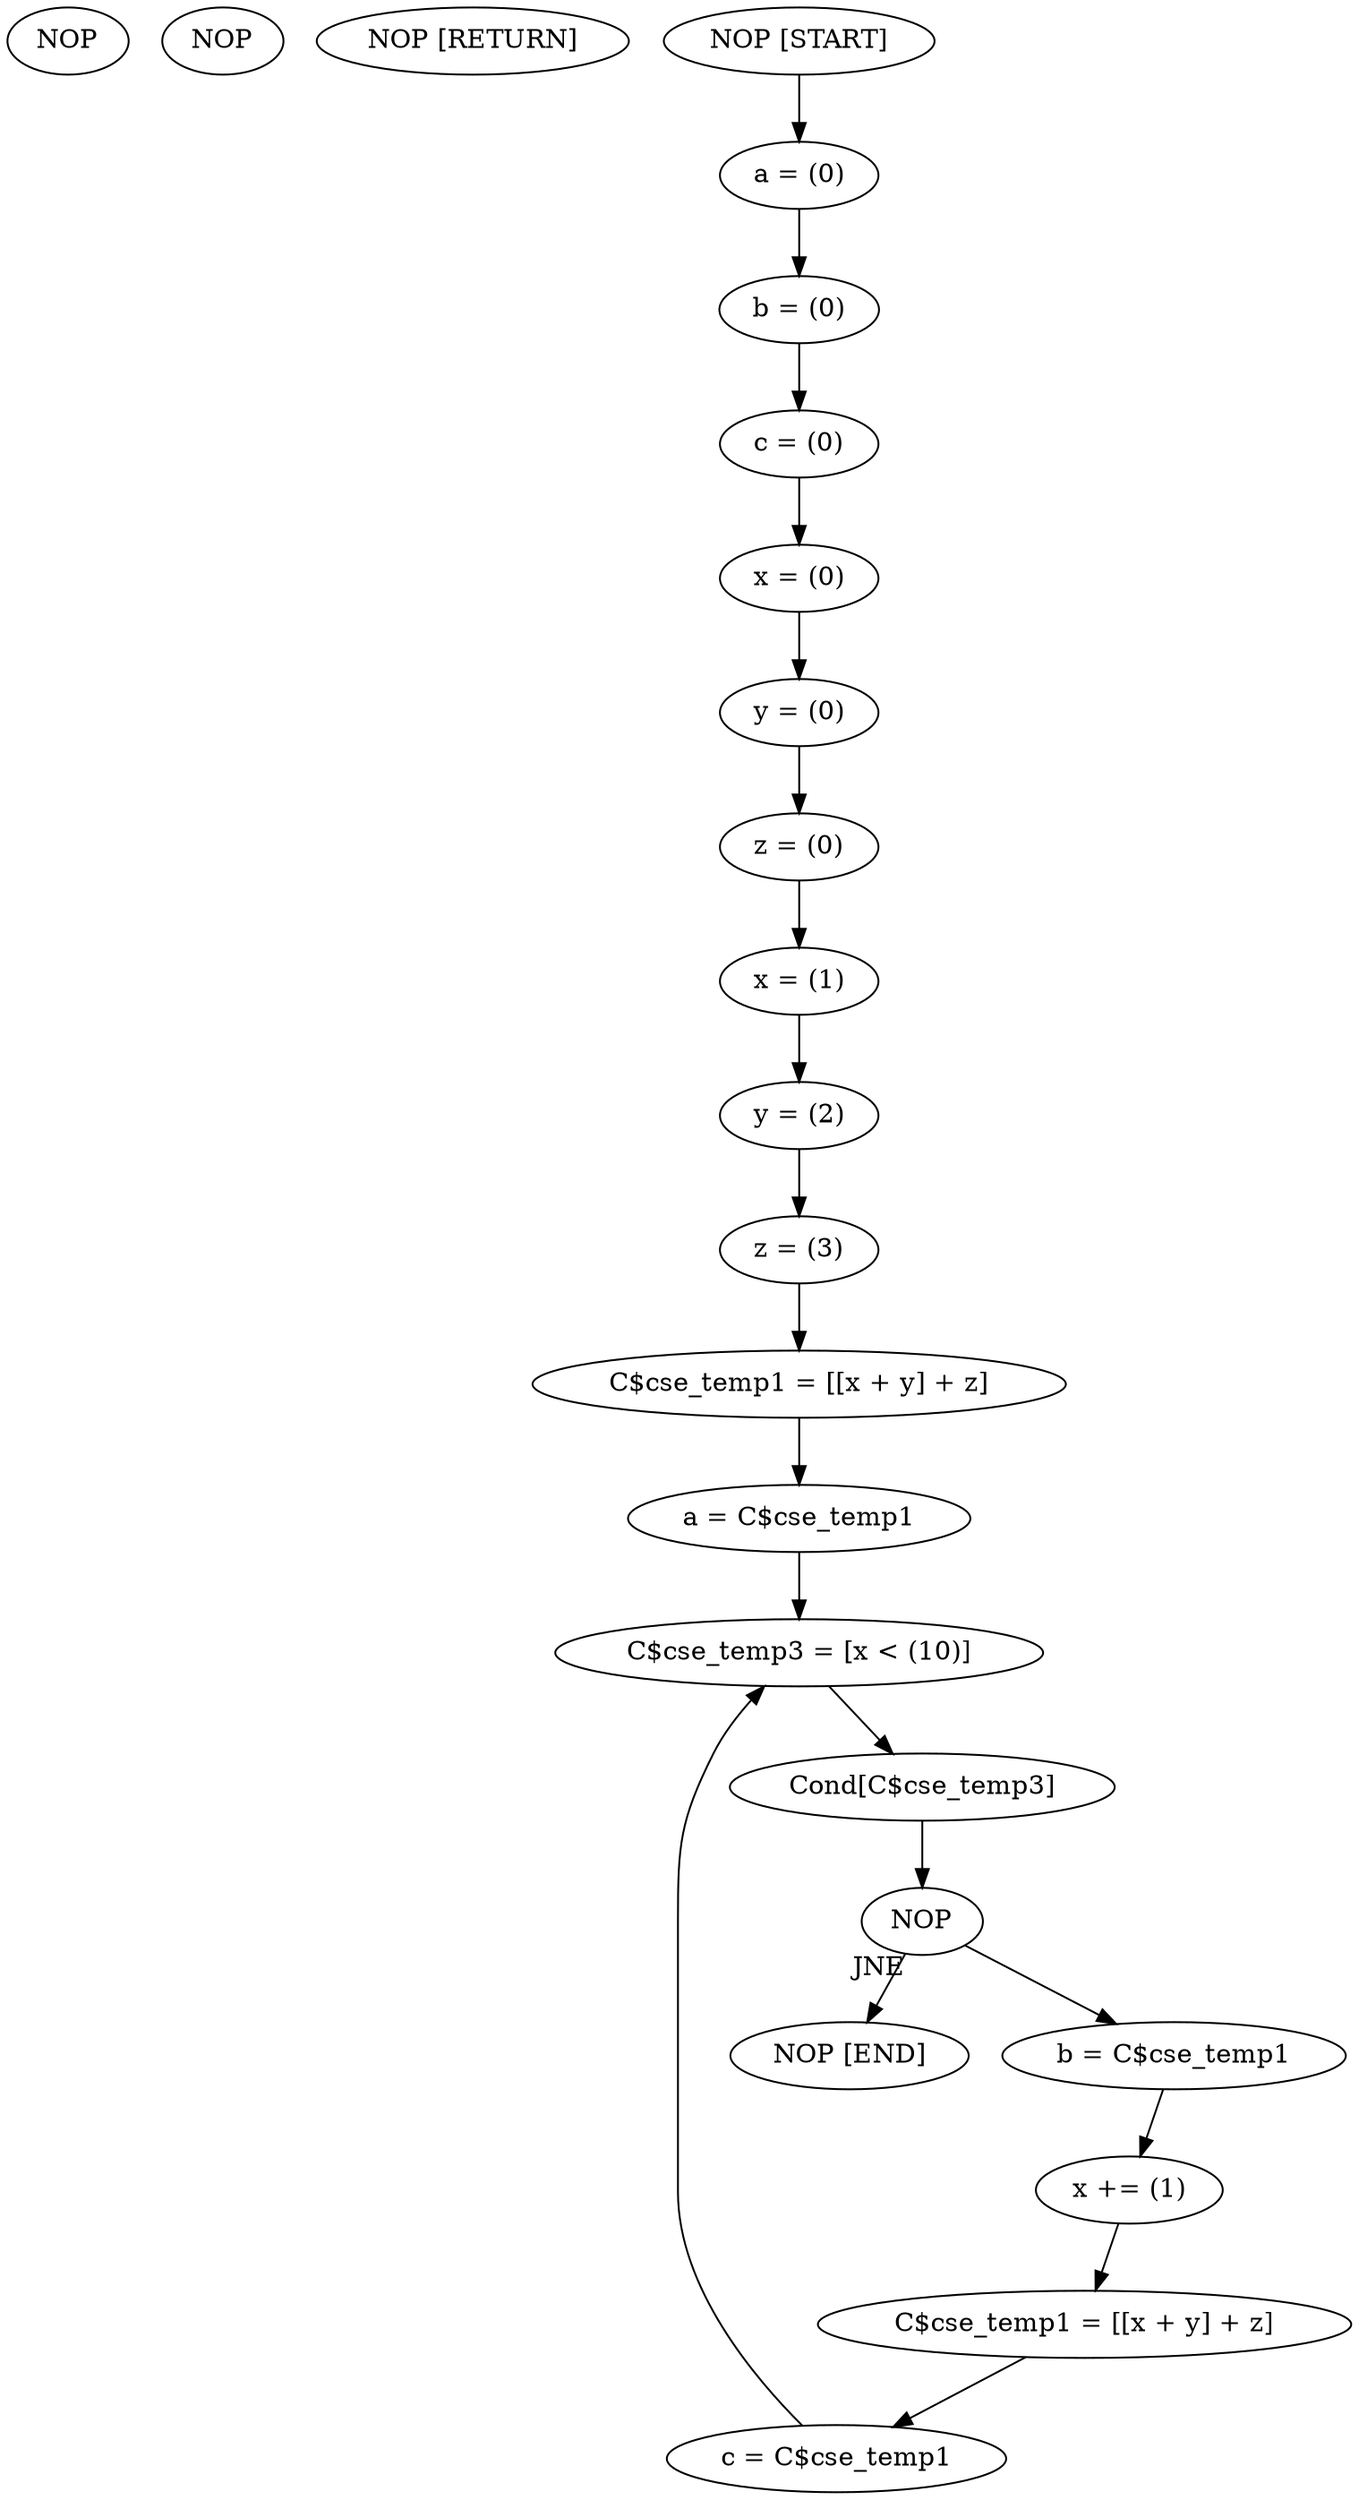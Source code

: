 digraph AST {
0[label="NOP"];
1[label="NOP"];
2[label="NOP [RETURN]"];
3[label="NOP [START]"];
3 -> 4;
5[label="NOP [END]"];
6[label="z = (0)"];
6 -> 7;
8[label="c = (0)"];
8 -> 9;
10[label="b = (0)"];
10 -> 8;
7[label="x = (1)"];
7 -> 11;
12[label="x += (1)"];
12 -> 13;
13[label="C$cse_temp1 = [[x + y] + z]"];
13 -> 14;
15[label="C$cse_temp1 = [[x + y] + z]"];
15 -> 16;
17[label="C$cse_temp3 = [x < (10)]"];
17 -> 18;
19[label="NOP"];
19 -> 20;
19 -> 5 [taillabel = "JNE"];
18[label="Cond[C$cse_temp3]"];
18 -> 19;
14[label="c = C$cse_temp1"];
14 -> 17;
20[label="b = C$cse_temp1"];
20 -> 12;
4[label="a = (0)"];
4 -> 10;
9[label="x = (0)"];
9 -> 21;
11[label="y = (2)"];
11 -> 22;
21[label="y = (0)"];
21 -> 6;
22[label="z = (3)"];
22 -> 15;
16[label="a = C$cse_temp1"];
16 -> 17;
}
